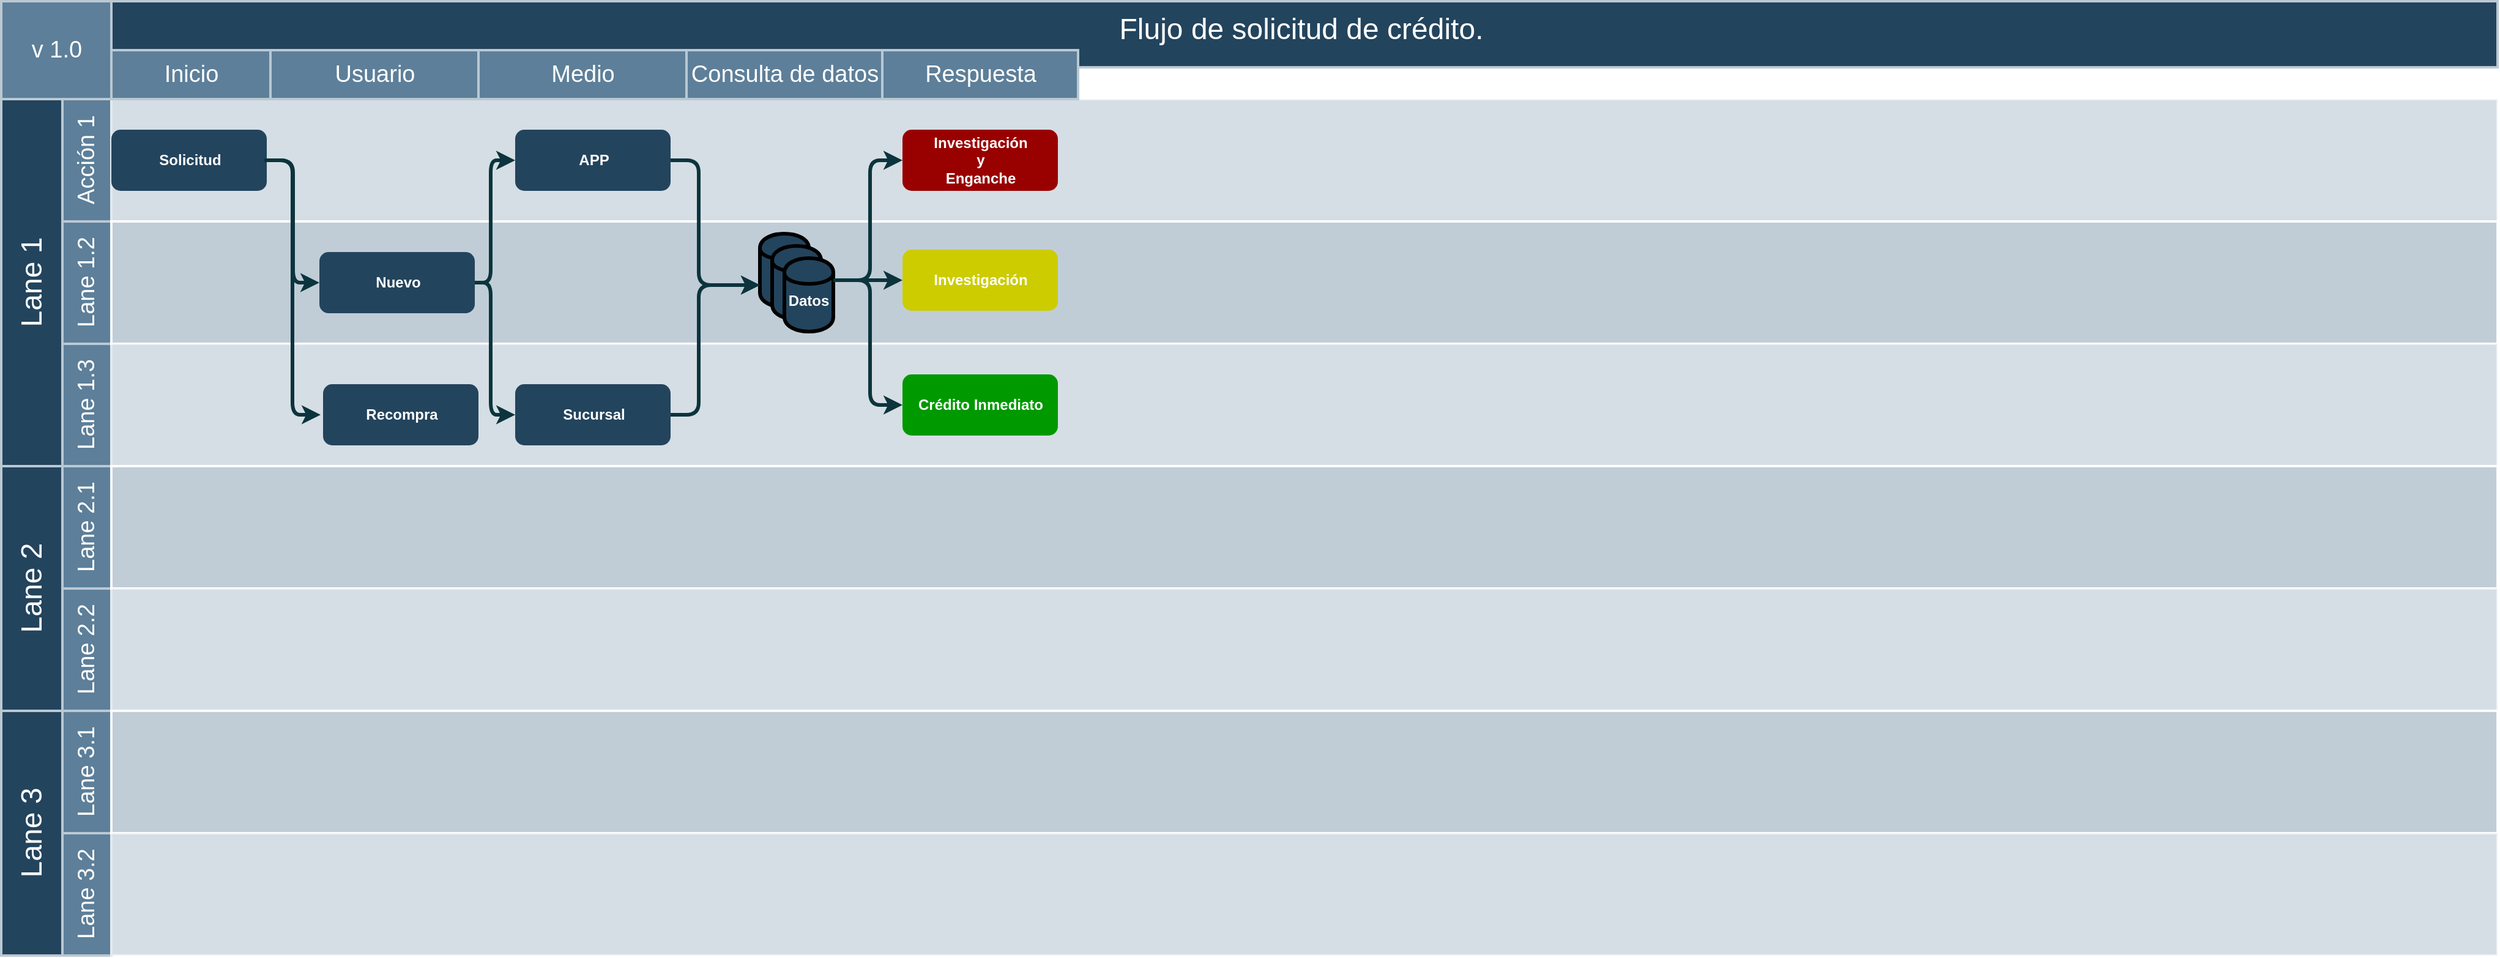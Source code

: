 <mxfile version="13.4.9" type="github">
  <diagram id="6a731a19-8d31-9384-78a2-239565b7b9f0" name="Page-1">
    <mxGraphModel dx="2119" dy="557" grid="1" gridSize="10" guides="1" tooltips="1" connect="1" arrows="1" fold="1" page="1" pageScale="1" pageWidth="1169" pageHeight="827" background="#ffffff" math="0" shadow="0">
      <root>
        <mxCell id="0" />
        <mxCell id="1" parent="0" />
        <mxCell id="56" value="Flujo de solicitud de crédito." style="strokeColor=#BAC8D3;fillColor=#23445D;fontSize=24;strokeWidth=2;fontFamily=Helvetica;html=1;fontColor=#FFFFFF;fontStyle=0;spacingBottom=8;spacingRight=0;spacingLeft=83;" parent="1" vertex="1">
          <mxGeometry x="0.33" y="827" width="2039.67" height="54" as="geometry" />
        </mxCell>
        <mxCell id="57" value="Lane 1" style="strokeColor=#BAC8D3;fillColor=#23445D;fontSize=24;strokeWidth=2;horizontal=0;fontFamily=Helvetica;html=1;fontColor=#FFFFFF;fontStyle=0" parent="1" vertex="1">
          <mxGeometry y="907" width="50" height="300" as="geometry" />
        </mxCell>
        <mxCell id="58" value="Acción 1" style="strokeColor=#BAC8D3;fillColor=#5d7f99;fontSize=19;strokeWidth=2;horizontal=0;fontFamily=Helvetica;html=1;labelBackgroundColor=none;fontColor=#FFFFFF;" parent="1" vertex="1">
          <mxGeometry x="50" y="907" width="40" height="100" as="geometry" />
        </mxCell>
        <mxCell id="59" value="v 1.0" style="strokeColor=#BAC8D3;fillColor=#5d7f99;fontSize=19;strokeWidth=2;fontFamily=Helvetica;html=1;labelBackgroundColor=none;fontColor=#FFFFFF;" parent="1" vertex="1">
          <mxGeometry y="827" width="90" height="80" as="geometry" />
        </mxCell>
        <mxCell id="60" value="Lane 1.2" style="strokeColor=#BAC8D3;fillColor=#5d7f99;fontSize=19;strokeWidth=2;horizontal=0;fontFamily=Helvetica;html=1;labelBackgroundColor=none;fontColor=#FFFFFF;" parent="1" vertex="1">
          <mxGeometry x="50" y="1007" width="40" height="100" as="geometry" />
        </mxCell>
        <mxCell id="61" value="Lane 1.3" style="strokeColor=#BAC8D3;fillColor=#5d7f99;fontSize=19;strokeWidth=2;horizontal=0;fontFamily=Helvetica;html=1;labelBackgroundColor=none;fontColor=#FFFFFF;" parent="1" vertex="1">
          <mxGeometry x="50" y="1107" width="40" height="100" as="geometry" />
        </mxCell>
        <mxCell id="62" value="Lane 2.2" style="strokeColor=#BAC8D3;fillColor=#5d7f99;fontSize=19;strokeWidth=2;horizontal=0;fontFamily=Helvetica;html=1;labelBackgroundColor=none;fontColor=#FFFFFF;" parent="1" vertex="1">
          <mxGeometry x="50" y="1307" width="40" height="100" as="geometry" />
        </mxCell>
        <mxCell id="63" value="Lane 2.1" style="strokeColor=#BAC8D3;fillColor=#5d7f99;fontSize=19;strokeWidth=2;horizontal=0;fontFamily=Helvetica;html=1;labelBackgroundColor=none;fontColor=#FFFFFF;" parent="1" vertex="1">
          <mxGeometry x="50" y="1207" width="40" height="100" as="geometry" />
        </mxCell>
        <mxCell id="64" value="Lane 2" style="strokeColor=#BAC8D3;fillColor=#23445D;fontSize=24;strokeWidth=2;horizontal=0;fontFamily=Helvetica;html=1;fontColor=#FFFFFF;fontStyle=0" parent="1" vertex="1">
          <mxGeometry y="1207" width="50" height="200" as="geometry" />
        </mxCell>
        <mxCell id="65" value="Lane 3.2" style="strokeColor=#BAC8D3;fillColor=#5d7f99;fontSize=19;strokeWidth=2;horizontal=0;fontFamily=Helvetica;html=1;labelBackgroundColor=none;fontColor=#FFFFFF;" parent="1" vertex="1">
          <mxGeometry x="50" y="1507" width="40" height="100" as="geometry" />
        </mxCell>
        <mxCell id="66" value="Lane 3.1" style="strokeColor=#BAC8D3;fillColor=#5d7f99;fontSize=19;strokeWidth=2;horizontal=0;fontFamily=Helvetica;html=1;labelBackgroundColor=none;fontColor=#FFFFFF;" parent="1" vertex="1">
          <mxGeometry x="50" y="1407" width="40" height="100" as="geometry" />
        </mxCell>
        <mxCell id="67" value="Lane 3" style="strokeColor=#BAC8D3;fillColor=#23445D;fontSize=24;strokeWidth=2;horizontal=0;fontFamily=Helvetica;html=1;fontColor=#FFFFFF;fontStyle=0" parent="1" vertex="1">
          <mxGeometry y="1407" width="50" height="200" as="geometry" />
        </mxCell>
        <mxCell id="68" value="" style="strokeColor=#FFFFFF;fillColor=#BAC8D3;fontSize=18;strokeWidth=2;fontFamily=Helvetica;html=1;opacity=60;" parent="1" vertex="1">
          <mxGeometry x="90" y="907" width="1950" height="100" as="geometry" />
        </mxCell>
        <mxCell id="69" value="" style="strokeColor=#FFFFFF;fillColor=#BAC8D3;fontSize=18;strokeWidth=2;fontFamily=Helvetica;html=1;opacity=90;" parent="1" vertex="1">
          <mxGeometry x="90" y="1007" width="1950" height="100" as="geometry" />
        </mxCell>
        <mxCell id="70" value="" style="strokeColor=#FFFFFF;fillColor=#BAC8D3;fontSize=18;strokeWidth=2;fontFamily=Helvetica;html=1;opacity=60;" parent="1" vertex="1">
          <mxGeometry x="90" y="1107" width="1950" height="100" as="geometry" />
        </mxCell>
        <mxCell id="71" value="" style="strokeColor=#FFFFFF;fillColor=#BAC8D3;fontSize=18;strokeWidth=2;fontFamily=Helvetica;html=1;opacity=90;" parent="1" vertex="1">
          <mxGeometry x="90" y="1207" width="1950" height="100" as="geometry" />
        </mxCell>
        <mxCell id="72" value="" style="strokeColor=#FFFFFF;fillColor=#BAC8D3;fontSize=18;strokeWidth=2;fontFamily=Helvetica;html=1;opacity=60;" parent="1" vertex="1">
          <mxGeometry x="90" y="1307" width="1950" height="100" as="geometry" />
        </mxCell>
        <mxCell id="73" value="" style="strokeColor=#FFFFFF;fillColor=#BAC8D3;fontSize=18;strokeWidth=2;fontFamily=Helvetica;html=1;opacity=90;" parent="1" vertex="1">
          <mxGeometry x="90" y="1407" width="1950" height="100" as="geometry" />
        </mxCell>
        <mxCell id="74" value="" style="strokeColor=#FFFFFF;fillColor=#BAC8D3;fontSize=18;strokeWidth=2;fontFamily=Helvetica;html=1;opacity=60;" parent="1" vertex="1">
          <mxGeometry x="90" y="1507" width="1950" height="100" as="geometry" />
        </mxCell>
        <mxCell id="90" value="&lt;b&gt;&lt;font color=&quot;#FFFFFF&quot;&gt;Solicitud&lt;/font&gt;&lt;/b&gt;" style="rounded=1;fillColor=#23445D;strokeColor=none;strokeWidth=2;fontFamily=Helvetica;html=1;gradientColor=none;" parent="1" vertex="1">
          <mxGeometry x="90.005" y="932" width="127" height="50" as="geometry" />
        </mxCell>
        <mxCell id="92" value="&lt;font color=&quot;#FFFFFF&quot;&gt;&lt;b&gt;Nuevo&lt;/b&gt;&lt;/font&gt;" style="rounded=1;fillColor=#23445D;strokeColor=none;strokeWidth=2;fontFamily=Helvetica;html=1;gradientColor=none;" parent="1" vertex="1">
          <mxGeometry x="260.004" y="1032" width="127" height="50" as="geometry" />
        </mxCell>
        <mxCell id="140" value="" style="group" parent="1" vertex="1" connectable="0">
          <mxGeometry x="90" y="867" width="300" height="40" as="geometry" />
        </mxCell>
        <mxCell id="141" value="Inicio" style="strokeColor=#BAC8D3;fillColor=#5d7f99;fontSize=19;strokeWidth=2;fontFamily=Helvetica;html=1;labelBackgroundColor=none;fontColor=#FFFFFF;" parent="140" vertex="1">
          <mxGeometry width="130.0" height="40" as="geometry" />
        </mxCell>
        <mxCell id="142" value="Usuario" style="strokeColor=#BAC8D3;fillColor=#5d7f99;fontSize=19;strokeWidth=2;fontFamily=Helvetica;html=1;labelBackgroundColor=none;fontColor=#FFFFFF;" parent="140" vertex="1">
          <mxGeometry x="130" width="170" height="40" as="geometry" />
        </mxCell>
        <mxCell id="143" value="Medio" style="strokeColor=#BAC8D3;fillColor=#5d7f99;fontSize=19;strokeWidth=2;fontFamily=Helvetica;html=1;labelBackgroundColor=none;fontColor=#FFFFFF;" parent="1" vertex="1">
          <mxGeometry x="390" y="867" width="170" height="40" as="geometry" />
        </mxCell>
        <mxCell id="L_8B3M4ZMhIBCMp_4Mvt-145" value="" style="edgeStyle=elbowEdgeStyle;elbow=horizontal;strokeWidth=3;strokeColor=#0C343D;fontFamily=Helvetica;html=1;exitX=1;exitY=0.5;exitDx=0;exitDy=0;entryX=0;entryY=0.5;entryDx=0;entryDy=0;" edge="1" parent="1" source="90" target="92">
          <mxGeometry x="-358.901" y="420" width="131.973" height="100" as="geometry">
            <mxPoint x="240.004" y="970" as="sourcePoint" />
            <mxPoint x="350.555" y="870" as="targetPoint" />
          </mxGeometry>
        </mxCell>
        <mxCell id="L_8B3M4ZMhIBCMp_4Mvt-146" value="&lt;font color=&quot;#FFFFFF&quot;&gt;&lt;b&gt;Recompra&lt;/b&gt;&lt;/font&gt;" style="rounded=1;fillColor=#23445D;strokeColor=none;strokeWidth=2;fontFamily=Helvetica;html=1;gradientColor=none;" vertex="1" parent="1">
          <mxGeometry x="263.004" y="1140" width="127" height="50" as="geometry" />
        </mxCell>
        <mxCell id="L_8B3M4ZMhIBCMp_4Mvt-147" value="" style="edgeStyle=elbowEdgeStyle;elbow=horizontal;strokeWidth=3;strokeColor=#0C343D;fontFamily=Helvetica;html=1;exitX=1;exitY=0.5;exitDx=0;exitDy=0;entryX=0;entryY=0.5;entryDx=0;entryDy=0;" edge="1" parent="1">
          <mxGeometry x="-350.901" y="430" width="131.973" height="100" as="geometry">
            <mxPoint x="215.005" y="957" as="sourcePoint" />
            <mxPoint x="261.004" y="1165.0" as="targetPoint" />
            <Array as="points">
              <mxPoint x="238" y="1070" />
              <mxPoint x="228" y="1090" />
            </Array>
          </mxGeometry>
        </mxCell>
        <mxCell id="L_8B3M4ZMhIBCMp_4Mvt-148" value="&lt;font color=&quot;#FFFFFF&quot;&gt;&lt;b&gt;APP&lt;/b&gt;&lt;/font&gt;" style="rounded=1;fillColor=#23445D;strokeColor=none;strokeWidth=2;fontFamily=Helvetica;html=1;gradientColor=none;" vertex="1" parent="1">
          <mxGeometry x="420.004" y="932" width="127" height="50" as="geometry" />
        </mxCell>
        <mxCell id="L_8B3M4ZMhIBCMp_4Mvt-149" value="&lt;font color=&quot;#FFFFFF&quot;&gt;&lt;b&gt;Sucursal&lt;/b&gt;&lt;/font&gt;" style="rounded=1;fillColor=#23445D;strokeColor=none;strokeWidth=2;fontFamily=Helvetica;html=1;gradientColor=none;" vertex="1" parent="1">
          <mxGeometry x="420.004" y="1140" width="127" height="50" as="geometry" />
        </mxCell>
        <mxCell id="L_8B3M4ZMhIBCMp_4Mvt-150" value="" style="edgeStyle=elbowEdgeStyle;elbow=horizontal;strokeWidth=3;strokeColor=#0C343D;fontFamily=Helvetica;html=1;exitX=1;exitY=0.5;exitDx=0;exitDy=0;entryX=0;entryY=0.5;entryDx=0;entryDy=0;" edge="1" parent="1" source="92" target="L_8B3M4ZMhIBCMp_4Mvt-148">
          <mxGeometry x="-145.901" y="526" width="131.973" height="100" as="geometry">
            <mxPoint x="420.005" y="1053.0" as="sourcePoint" />
            <mxPoint x="466.004" y="1261.0" as="targetPoint" />
            <Array as="points">
              <mxPoint x="400" y="1057" />
              <mxPoint x="433" y="1186" />
            </Array>
          </mxGeometry>
        </mxCell>
        <mxCell id="L_8B3M4ZMhIBCMp_4Mvt-151" value="" style="edgeStyle=elbowEdgeStyle;elbow=horizontal;strokeWidth=3;strokeColor=#0C343D;fontFamily=Helvetica;html=1;exitX=1;exitY=0.5;exitDx=0;exitDy=0;entryX=0;entryY=0.5;entryDx=0;entryDy=0;" edge="1" parent="1" source="92" target="L_8B3M4ZMhIBCMp_4Mvt-149">
          <mxGeometry x="-155.901" y="534" width="131.973" height="100" as="geometry">
            <mxPoint x="410.005" y="1061.0" as="sourcePoint" />
            <mxPoint x="456.004" y="1269.0" as="targetPoint" />
            <Array as="points">
              <mxPoint x="400" y="1170" />
              <mxPoint x="423" y="1194" />
            </Array>
          </mxGeometry>
        </mxCell>
        <mxCell id="L_8B3M4ZMhIBCMp_4Mvt-152" value="Consulta de datos" style="strokeColor=#BAC8D3;fillColor=#5d7f99;fontSize=19;strokeWidth=2;fontFamily=Helvetica;html=1;labelBackgroundColor=none;fontColor=#FFFFFF;" vertex="1" parent="1">
          <mxGeometry x="560" y="867" width="160" height="40" as="geometry" />
        </mxCell>
        <mxCell id="L_8B3M4ZMhIBCMp_4Mvt-153" value="" style="shape=cylinder;whiteSpace=wrap;html=1;boundedLbl=1;backgroundOutline=1;strokeWidth=3;fillColor=#23445D;" vertex="1" parent="1">
          <mxGeometry x="620" y="1017" width="40" height="60" as="geometry" />
        </mxCell>
        <mxCell id="L_8B3M4ZMhIBCMp_4Mvt-155" value="" style="shape=cylinder;whiteSpace=wrap;html=1;boundedLbl=1;backgroundOutline=1;strokeWidth=3;fillColor=#23445D;" vertex="1" parent="1">
          <mxGeometry x="630" y="1027" width="40" height="60" as="geometry" />
        </mxCell>
        <mxCell id="L_8B3M4ZMhIBCMp_4Mvt-156" value="" style="shape=cylinder;whiteSpace=wrap;html=1;boundedLbl=1;backgroundOutline=1;strokeWidth=3;fillColor=#23445D;" vertex="1" parent="1">
          <mxGeometry x="640" y="1037" width="40" height="60" as="geometry" />
        </mxCell>
        <mxCell id="L_8B3M4ZMhIBCMp_4Mvt-157" value="" style="edgeStyle=elbowEdgeStyle;elbow=horizontal;strokeWidth=3;strokeColor=#0C343D;fontFamily=Helvetica;html=1;entryX=0;entryY=0.7;entryDx=0;entryDy=0;exitX=1;exitY=0.5;exitDx=0;exitDy=0;" edge="1" parent="1" source="L_8B3M4ZMhIBCMp_4Mvt-148" target="L_8B3M4ZMhIBCMp_4Mvt-153">
          <mxGeometry x="27.099" y="629" width="131.973" height="100" as="geometry">
            <mxPoint x="560.004" y="1160.0" as="sourcePoint" />
            <mxPoint x="593.004" y="1060.0" as="targetPoint" />
            <Array as="points">
              <mxPoint x="570" y="1070" />
              <mxPoint x="573" y="1160" />
              <mxPoint x="606" y="1289" />
            </Array>
          </mxGeometry>
        </mxCell>
        <mxCell id="L_8B3M4ZMhIBCMp_4Mvt-158" value="" style="edgeStyle=elbowEdgeStyle;elbow=horizontal;strokeWidth=3;strokeColor=#0C343D;fontFamily=Helvetica;html=1;exitX=1;exitY=0.5;exitDx=0;exitDy=0;entryX=0;entryY=0.7;entryDx=0;entryDy=0;" edge="1" parent="1" source="L_8B3M4ZMhIBCMp_4Mvt-149" target="L_8B3M4ZMhIBCMp_4Mvt-153">
          <mxGeometry x="47.099" y="639" width="131.973" height="100" as="geometry">
            <mxPoint x="580.004" y="1170.0" as="sourcePoint" />
            <mxPoint x="613.004" y="1070.0" as="targetPoint" />
            <Array as="points">
              <mxPoint x="570" y="1100" />
              <mxPoint x="626" y="1299" />
            </Array>
          </mxGeometry>
        </mxCell>
        <mxCell id="L_8B3M4ZMhIBCMp_4Mvt-159" value="&lt;div&gt;&lt;font color=&quot;#FFFFFF&quot;&gt;&lt;b&gt;Investigación&lt;/b&gt;&lt;/font&gt;&lt;/div&gt;&lt;div&gt;&lt;font color=&quot;#FFFFFF&quot;&gt;&lt;b&gt;y&lt;/b&gt;&lt;/font&gt;&lt;/div&gt;&lt;div&gt;&lt;font color=&quot;#FFFFFF&quot;&gt;&lt;b&gt; Enganche&lt;/b&gt;&lt;/font&gt;&lt;/div&gt;" style="rounded=1;strokeColor=none;strokeWidth=2;fontFamily=Helvetica;html=1;gradientColor=none;fillColor=#990000;" vertex="1" parent="1">
          <mxGeometry x="736.504" y="932" width="127" height="50" as="geometry" />
        </mxCell>
        <mxCell id="L_8B3M4ZMhIBCMp_4Mvt-161" value="Respuesta" style="strokeColor=#BAC8D3;fillColor=#5d7f99;fontSize=19;strokeWidth=2;fontFamily=Helvetica;html=1;labelBackgroundColor=none;fontColor=#FFFFFF;" vertex="1" parent="1">
          <mxGeometry x="720" y="867" width="160" height="40" as="geometry" />
        </mxCell>
        <mxCell id="L_8B3M4ZMhIBCMp_4Mvt-162" value="&lt;font color=&quot;#FFFFFF&quot;&gt;&lt;b&gt;Investigación&lt;/b&gt;&lt;/font&gt;" style="rounded=1;strokeColor=none;strokeWidth=2;fontFamily=Helvetica;html=1;gradientColor=none;fillColor=#CCCC00;" vertex="1" parent="1">
          <mxGeometry x="736.504" y="1030" width="127" height="50" as="geometry" />
        </mxCell>
        <mxCell id="L_8B3M4ZMhIBCMp_4Mvt-163" value="&lt;font color=&quot;#FFFFFF&quot;&gt;&lt;b&gt;Crédito Inmediato&lt;br&gt;&lt;/b&gt;&lt;/font&gt;" style="rounded=1;strokeColor=none;strokeWidth=2;fontFamily=Helvetica;html=1;gradientColor=none;fillColor=#009900;" vertex="1" parent="1">
          <mxGeometry x="736.504" y="1132" width="127" height="50" as="geometry" />
        </mxCell>
        <mxCell id="L_8B3M4ZMhIBCMp_4Mvt-164" value="" style="edgeStyle=elbowEdgeStyle;elbow=horizontal;strokeWidth=3;strokeColor=#0C343D;fontFamily=Helvetica;html=1;entryX=0;entryY=0.5;entryDx=0;entryDy=0;exitX=1;exitY=0.3;exitDx=0;exitDy=0;" edge="1" parent="1" source="L_8B3M4ZMhIBCMp_4Mvt-156" target="L_8B3M4ZMhIBCMp_4Mvt-159">
          <mxGeometry x="190.099" y="732" width="131.973" height="100" as="geometry">
            <mxPoint x="710.004" y="1060.0" as="sourcePoint" />
            <mxPoint x="783" y="1162" as="targetPoint" />
            <Array as="points">
              <mxPoint x="710" y="1020" />
              <mxPoint x="720" y="1090" />
              <mxPoint x="733" y="1173" />
              <mxPoint x="736" y="1263" />
              <mxPoint x="769" y="1392" />
            </Array>
          </mxGeometry>
        </mxCell>
        <mxCell id="L_8B3M4ZMhIBCMp_4Mvt-165" value="" style="edgeStyle=elbowEdgeStyle;elbow=horizontal;strokeWidth=3;strokeColor=#0C343D;fontFamily=Helvetica;html=1;entryX=0;entryY=0.5;entryDx=0;entryDy=0;exitX=1;exitY=0.3;exitDx=0;exitDy=0;" edge="1" parent="1" source="L_8B3M4ZMhIBCMp_4Mvt-156" target="L_8B3M4ZMhIBCMp_4Mvt-162">
          <mxGeometry x="200.099" y="742" width="131.973" height="100" as="geometry">
            <mxPoint x="690" y="1065.0" as="sourcePoint" />
            <mxPoint x="746.504" y="967.0" as="targetPoint" />
            <Array as="points">
              <mxPoint x="710" y="1057" />
              <mxPoint x="730" y="1100" />
              <mxPoint x="743" y="1183" />
              <mxPoint x="746" y="1273" />
              <mxPoint x="779" y="1402" />
            </Array>
          </mxGeometry>
        </mxCell>
        <mxCell id="L_8B3M4ZMhIBCMp_4Mvt-166" value="" style="edgeStyle=elbowEdgeStyle;elbow=horizontal;strokeWidth=3;strokeColor=#0C343D;fontFamily=Helvetica;html=1;entryX=0;entryY=0.5;entryDx=0;entryDy=0;exitX=1;exitY=0.3;exitDx=0;exitDy=0;" edge="1" parent="1" source="L_8B3M4ZMhIBCMp_4Mvt-156" target="L_8B3M4ZMhIBCMp_4Mvt-163">
          <mxGeometry x="210.099" y="752" width="131.973" height="100" as="geometry">
            <mxPoint x="700" y="1075.0" as="sourcePoint" />
            <mxPoint x="756.504" y="977.0" as="targetPoint" />
            <Array as="points">
              <mxPoint x="710" y="1100" />
              <mxPoint x="730" y="1040" />
              <mxPoint x="740" y="1110" />
              <mxPoint x="753" y="1193" />
              <mxPoint x="756" y="1283" />
              <mxPoint x="789" y="1412" />
            </Array>
          </mxGeometry>
        </mxCell>
        <mxCell id="L_8B3M4ZMhIBCMp_4Mvt-168" value="&lt;b&gt;&lt;font color=&quot;#FFFFFF&quot;&gt;Datos&lt;/font&gt;&lt;/b&gt;" style="text;html=1;strokeColor=none;fillColor=none;align=center;verticalAlign=middle;whiteSpace=wrap;rounded=0;" vertex="1" parent="1">
          <mxGeometry x="640" y="1062" width="40" height="20" as="geometry" />
        </mxCell>
      </root>
    </mxGraphModel>
  </diagram>
</mxfile>
